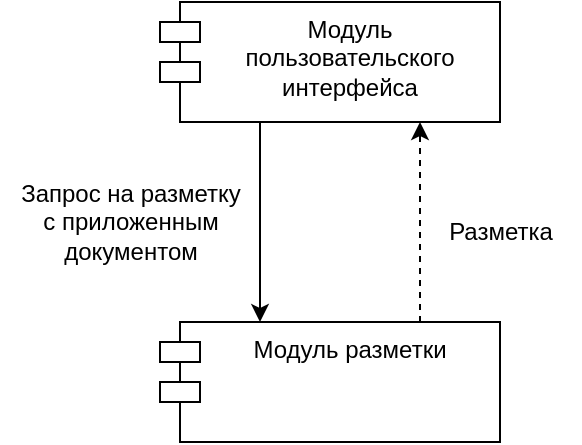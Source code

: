 <mxfile version="27.0.5">
  <diagram name="Page-1" id="KYB8WRC0XIIPVsfih4oo">
    <mxGraphModel dx="815" dy="503" grid="1" gridSize="10" guides="1" tooltips="1" connect="1" arrows="1" fold="1" page="1" pageScale="1" pageWidth="850" pageHeight="1100" math="0" shadow="0">
      <root>
        <mxCell id="0" />
        <mxCell id="1" parent="0" />
        <mxCell id="M4m5un03omHmVOEHEqCo-13" style="edgeStyle=orthogonalEdgeStyle;rounded=0;orthogonalLoop=1;jettySize=auto;html=1;" edge="1" parent="1" source="M4m5un03omHmVOEHEqCo-3" target="M4m5un03omHmVOEHEqCo-12">
          <mxGeometry relative="1" as="geometry">
            <Array as="points">
              <mxPoint x="240" y="230" />
              <mxPoint x="240" y="230" />
            </Array>
          </mxGeometry>
        </mxCell>
        <mxCell id="M4m5un03omHmVOEHEqCo-3" value="Модуль пользовательского интерфейса" style="shape=module;align=left;spacingLeft=20;align=center;verticalAlign=top;whiteSpace=wrap;html=1;" vertex="1" parent="1">
          <mxGeometry x="190" y="120" width="170" height="60" as="geometry" />
        </mxCell>
        <mxCell id="M4m5un03omHmVOEHEqCo-14" style="edgeStyle=orthogonalEdgeStyle;rounded=0;orthogonalLoop=1;jettySize=auto;html=1;dashed=1;" edge="1" parent="1" source="M4m5un03omHmVOEHEqCo-12" target="M4m5un03omHmVOEHEqCo-3">
          <mxGeometry relative="1" as="geometry">
            <Array as="points">
              <mxPoint x="320" y="230" />
              <mxPoint x="320" y="230" />
            </Array>
          </mxGeometry>
        </mxCell>
        <mxCell id="M4m5un03omHmVOEHEqCo-12" value="Модуль разметки" style="shape=module;align=left;spacingLeft=20;align=center;verticalAlign=top;whiteSpace=wrap;html=1;" vertex="1" parent="1">
          <mxGeometry x="190" y="280" width="170" height="60" as="geometry" />
        </mxCell>
        <mxCell id="M4m5un03omHmVOEHEqCo-15" value="Разметка" style="text;html=1;align=center;verticalAlign=middle;resizable=0;points=[];autosize=1;strokeColor=none;fillColor=none;" vertex="1" parent="1">
          <mxGeometry x="320" y="220" width="80" height="30" as="geometry" />
        </mxCell>
        <mxCell id="M4m5un03omHmVOEHEqCo-16" value="Запрос на разметку&lt;div&gt;с приложенным&lt;/div&gt;&lt;div&gt;документом&lt;/div&gt;" style="text;html=1;align=center;verticalAlign=middle;resizable=0;points=[];autosize=1;strokeColor=none;fillColor=none;" vertex="1" parent="1">
          <mxGeometry x="110" y="200" width="130" height="60" as="geometry" />
        </mxCell>
      </root>
    </mxGraphModel>
  </diagram>
</mxfile>
